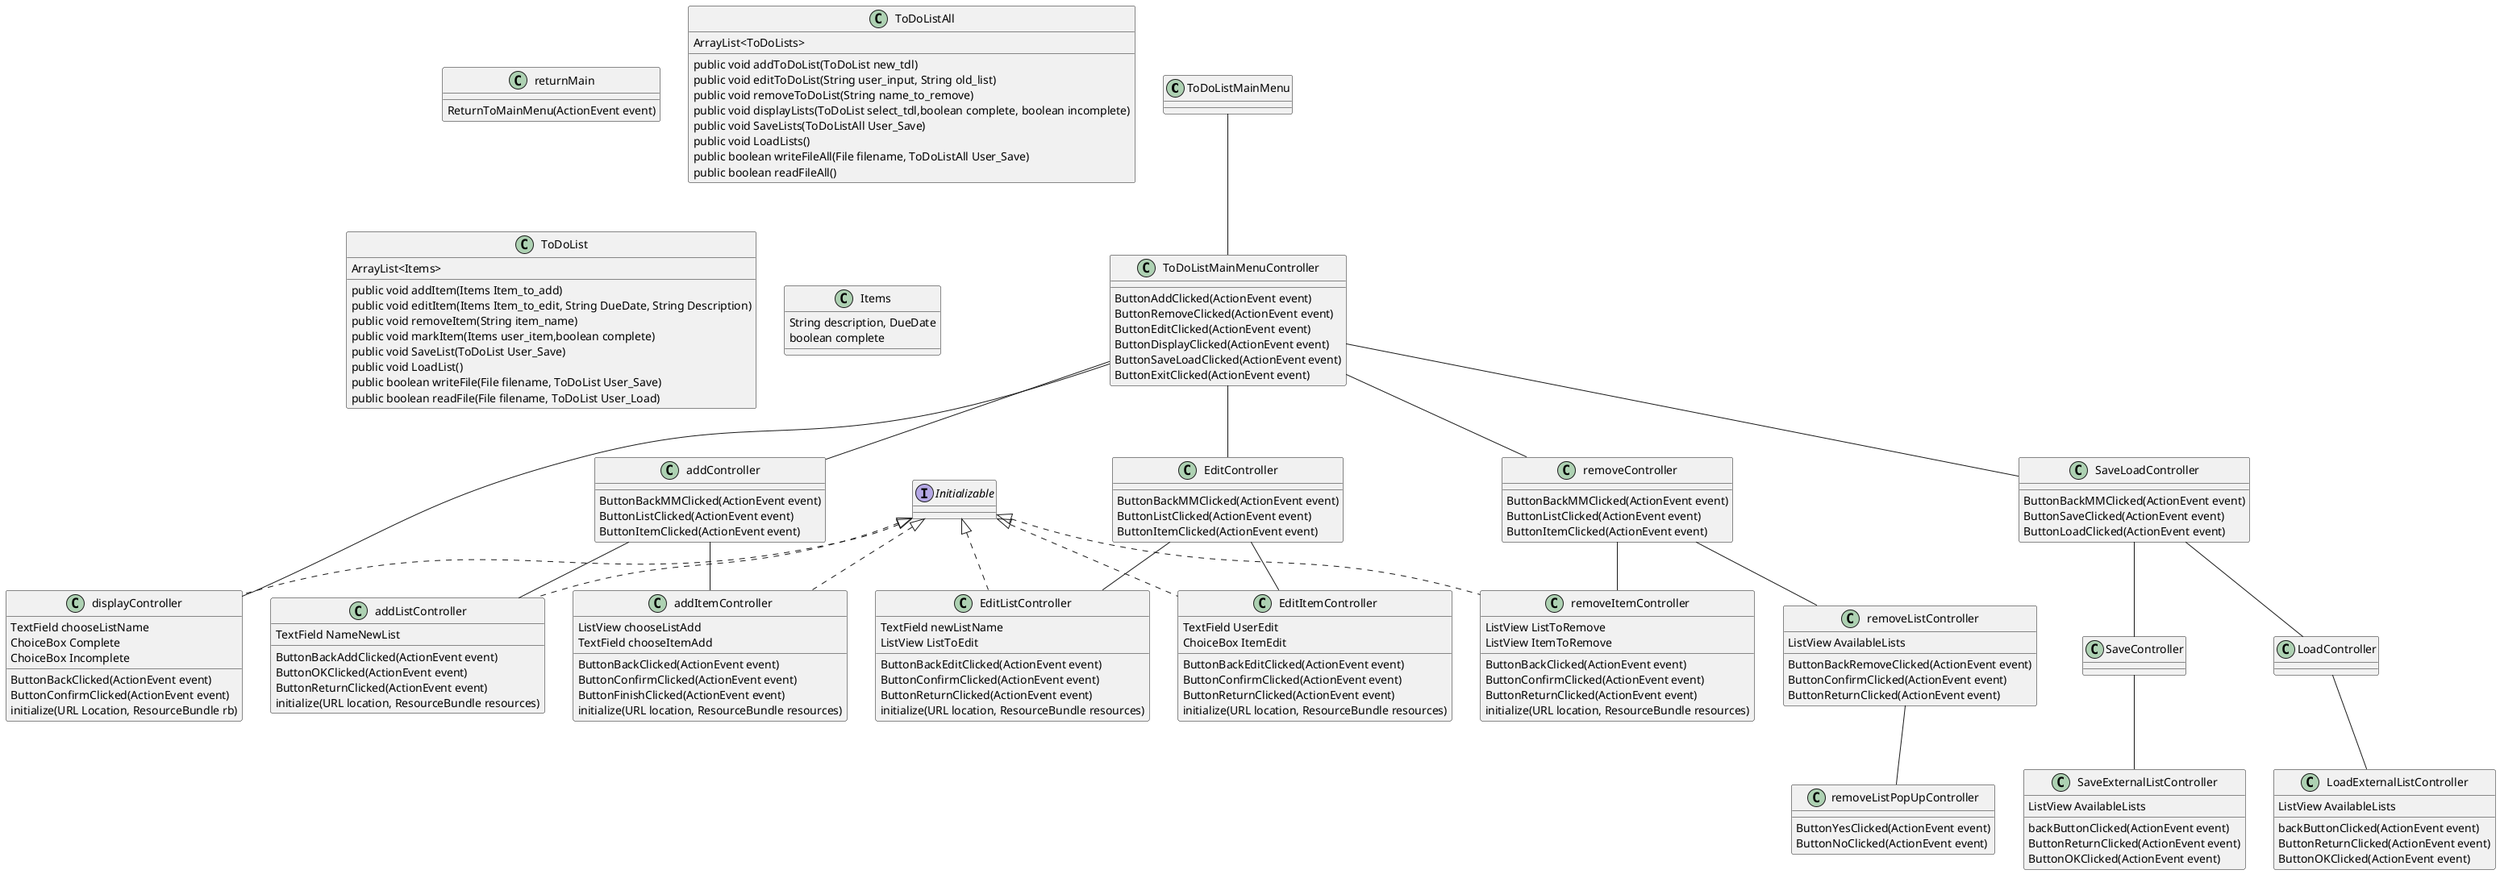 @startuml
'https://plantuml.com/class-diagram

class ToDoListMainMenu

ToDoListMainMenu -- ToDoListMainMenuController

class ToDoListMainMenuController{
ButtonAddClicked(ActionEvent event)
ButtonRemoveClicked(ActionEvent event)
ButtonEditClicked(ActionEvent event)
ButtonDisplayClicked(ActionEvent event)
ButtonSaveLoadClicked(ActionEvent event)
ButtonExitClicked(ActionEvent event)
}
ToDoListMainMenuController -- addController
ToDoListMainMenuController -- removeController
ToDoListMainMenuController -- EditController
ToDoListMainMenuController -- displayController
ToDoListMainMenuController -- SaveLoadController
' Add submenu

class addController{
ButtonBackMMClicked(ActionEvent event)
ButtonListClicked(ActionEvent event)
ButtonItemClicked(ActionEvent event)
}

class addListController implements Initializable{
ButtonBackAddClicked(ActionEvent event)
TextField NameNewList
ButtonOKClicked(ActionEvent event)
ButtonReturnClicked(ActionEvent event)
initialize(URL location, ResourceBundle resources)
}

class addItemController implements Initializable{
ListView chooseListAdd
TextField chooseItemAdd
ButtonBackClicked(ActionEvent event)
ButtonConfirmClicked(ActionEvent event)
ButtonFinishClicked(ActionEvent event)
initialize(URL location, ResourceBundle resources)
}

addController -- addListController
addController -- addItemController

' Remove submenu

class removeController{
ButtonBackMMClicked(ActionEvent event)
ButtonListClicked(ActionEvent event)
ButtonItemClicked(ActionEvent event)
}

class removeListController{
ListView AvailableLists
ButtonBackRemoveClicked(ActionEvent event)
ButtonConfirmClicked(ActionEvent event)
ButtonReturnClicked(ActionEvent event)
}

class removeListPopUpController{
    ButtonYesClicked(ActionEvent event)
    ButtonNoClicked(ActionEvent event)
}

class removeItemController implements Initializable{
ListView ListToRemove
ListView ItemToRemove
ButtonBackClicked(ActionEvent event)
ButtonConfirmClicked(ActionEvent event)
ButtonReturnClicked(ActionEvent event)
initialize(URL location, ResourceBundle resources)
}

removeController -- removeListController
removeController -- removeItemController
removeListController -- removeListPopUpController

' Edit submenu

class EditController{
ButtonBackMMClicked(ActionEvent event)
ButtonListClicked(ActionEvent event)
ButtonItemClicked(ActionEvent event)
}

class EditListController implements Initializable{
TextField newListName
ListView ListToEdit
ButtonBackEditClicked(ActionEvent event)
ButtonConfirmClicked(ActionEvent event)
ButtonReturnClicked(ActionEvent event)
initialize(URL location, ResourceBundle resources)
}

class EditItemController implements Initializable{
TextField UserEdit
ChoiceBox ItemEdit
ButtonBackEditClicked(ActionEvent event)
ButtonConfirmClicked(ActionEvent event)
ButtonReturnClicked(ActionEvent event)
initialize(URL location, ResourceBundle resources)
}

EditController -- EditListController
EditController -- EditItemController

' display submenu - maybe more to add here?

class displayController implements Initializable{
TextField chooseListName
ChoiceBox Complete
ChoiceBox Incomplete
ButtonBackClicked(ActionEvent event)
ButtonConfirmClicked(ActionEvent event)
initialize(URL Location, ResourceBundle rb)
}

' Save/Load submenu


class SaveLoadController{
ButtonBackMMClicked(ActionEvent event)
ButtonSaveClicked(ActionEvent event)
ButtonLoadClicked(ActionEvent event)
}

class SaveExternalListController{
backButtonClicked(ActionEvent event)
ButtonReturnClicked(ActionEvent event)
ButtonOKClicked(ActionEvent event)
ListView AvailableLists
}

class LoadExternalListController{
backButtonClicked(ActionEvent event)
ButtonReturnClicked(ActionEvent event)
ButtonOKClicked(ActionEvent event)
ListView AvailableLists
}

SaveLoadController -- SaveController
SaveLoadController -- LoadController
SaveController -- SaveExternalListController
LoadController -- LoadExternalListController

class returnMain{
ReturnToMainMenu(ActionEvent event)
}

' No need for exit submenu, exit button will leave the program

class ToDoListAll{
public void addToDoList(ToDoList new_tdl)
public void editToDoList(String user_input, String old_list)
public void removeToDoList(String name_to_remove)
public void displayLists(ToDoList select_tdl,boolean complete, boolean incomplete)
public void SaveLists(ToDoListAll User_Save)
public void LoadLists()
public boolean writeFileAll(File filename, ToDoListAll User_Save)
public boolean readFileAll()
ArrayList<ToDoLists>
}
class ToDoList{
public void addItem(Items Item_to_add)
public void editItem(Items Item_to_edit, String DueDate, String Description)
public void removeItem(String item_name)
public void markItem(Items user_item,boolean complete)
public void SaveList(ToDoList User_Save)
public void LoadList()
public boolean writeFile(File filename, ToDoList User_Save)
public boolean readFile(File filename, ToDoList User_Load)
ArrayList<Items>
}

class Items{
String description, DueDate
boolean complete
}

@enduml